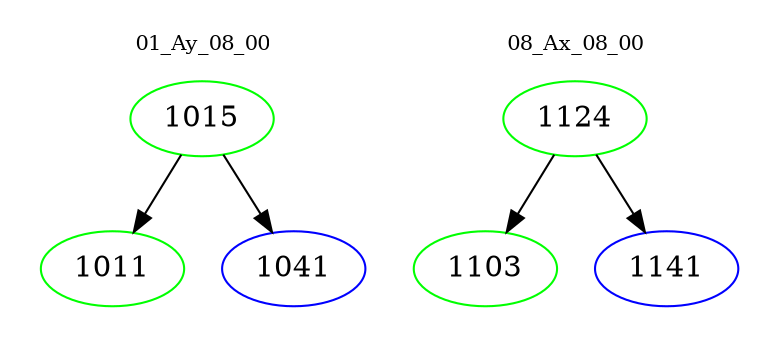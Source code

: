 digraph{
subgraph cluster_0 {
color = white
label = "01_Ay_08_00";
fontsize=10;
T0_1015 [label="1015", color="green"]
T0_1015 -> T0_1011 [color="black"]
T0_1011 [label="1011", color="green"]
T0_1015 -> T0_1041 [color="black"]
T0_1041 [label="1041", color="blue"]
}
subgraph cluster_1 {
color = white
label = "08_Ax_08_00";
fontsize=10;
T1_1124 [label="1124", color="green"]
T1_1124 -> T1_1103 [color="black"]
T1_1103 [label="1103", color="green"]
T1_1124 -> T1_1141 [color="black"]
T1_1141 [label="1141", color="blue"]
}
}
